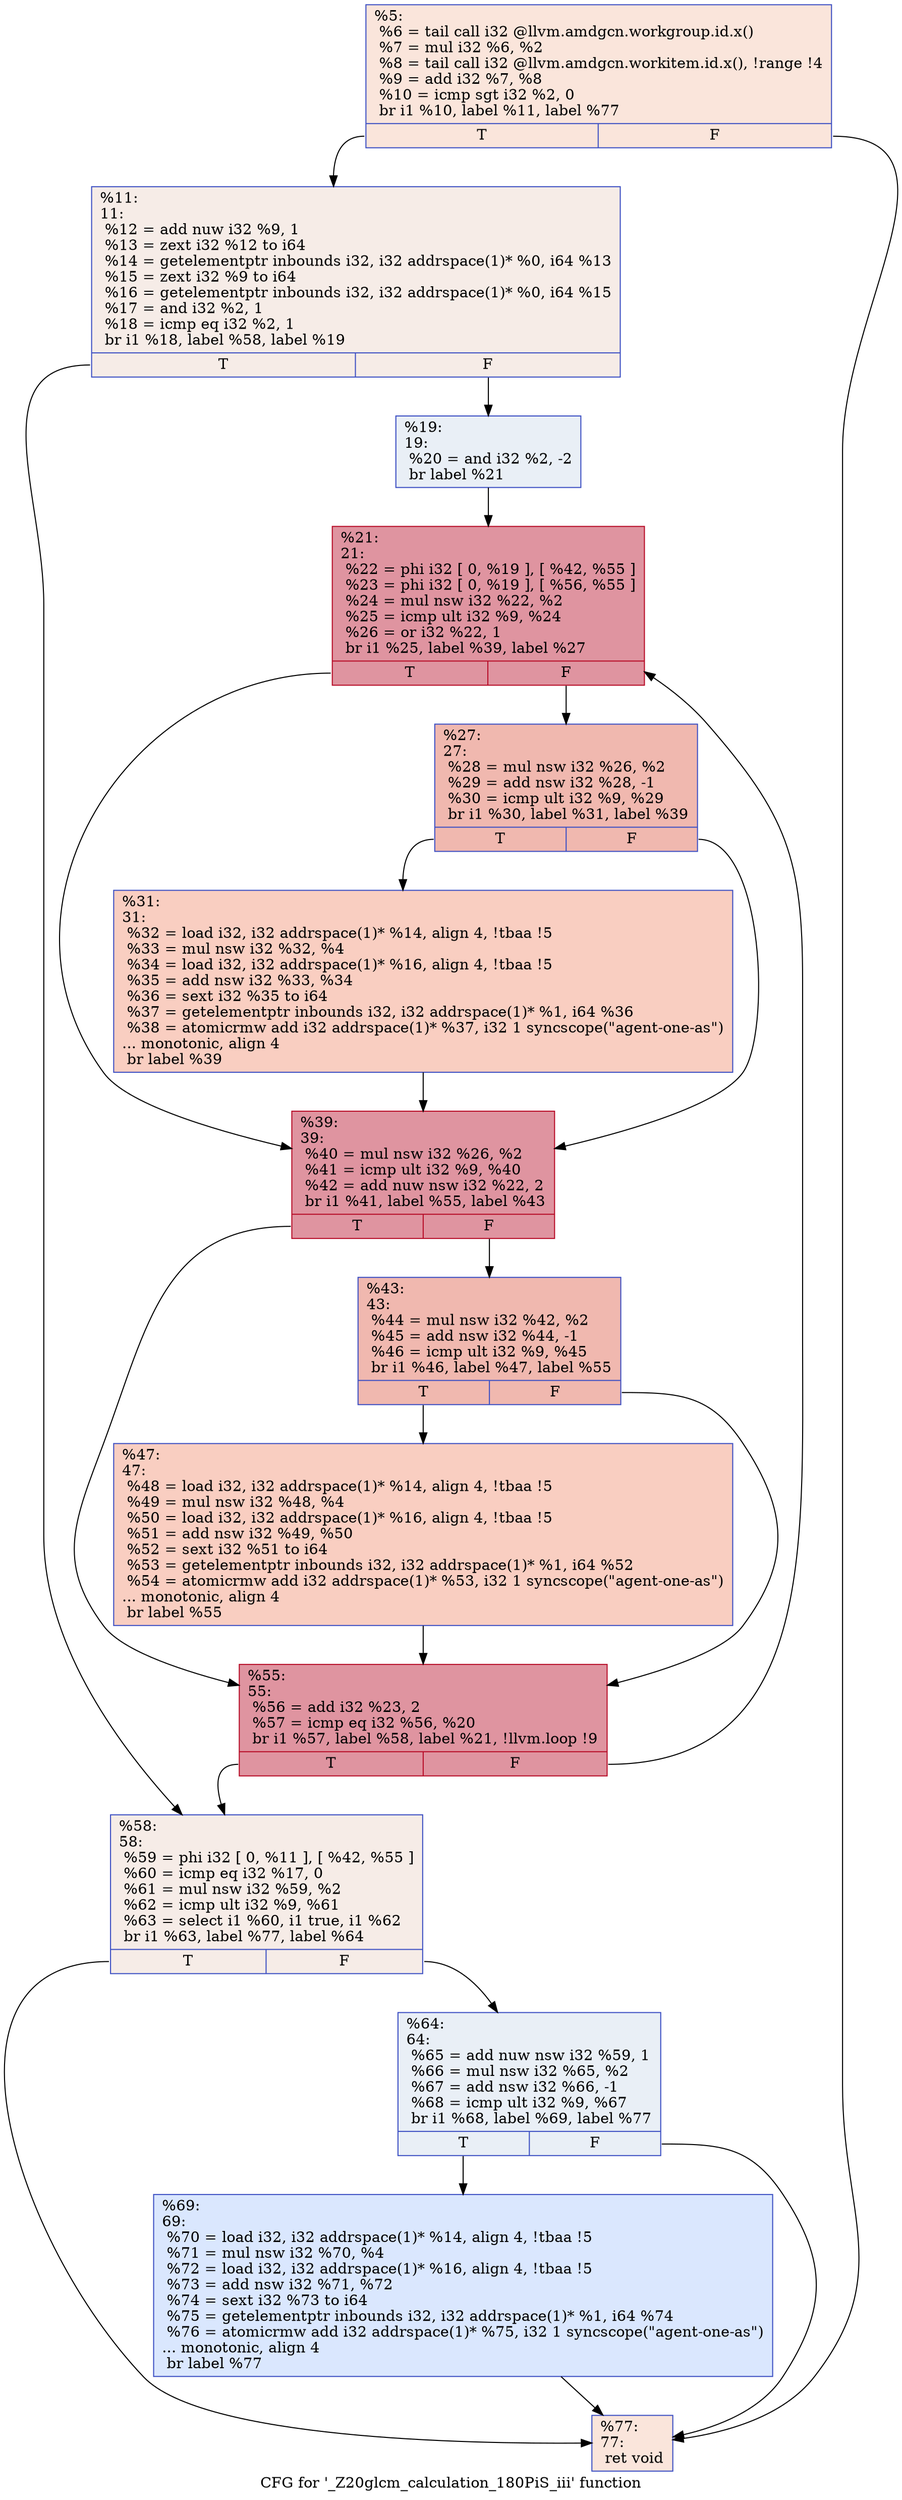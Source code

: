 digraph "CFG for '_Z20glcm_calculation_180PiS_iii' function" {
	label="CFG for '_Z20glcm_calculation_180PiS_iii' function";

	Node0x4e9ba00 [shape=record,color="#3d50c3ff", style=filled, fillcolor="#f4c5ad70",label="{%5:\l  %6 = tail call i32 @llvm.amdgcn.workgroup.id.x()\l  %7 = mul i32 %6, %2\l  %8 = tail call i32 @llvm.amdgcn.workitem.id.x(), !range !4\l  %9 = add i32 %7, %8\l  %10 = icmp sgt i32 %2, 0\l  br i1 %10, label %11, label %77\l|{<s0>T|<s1>F}}"];
	Node0x4e9ba00:s0 -> Node0x4e9ac80;
	Node0x4e9ba00:s1 -> Node0x4e9d200;
	Node0x4e9ac80 [shape=record,color="#3d50c3ff", style=filled, fillcolor="#ead5c970",label="{%11:\l11:                                               \l  %12 = add nuw i32 %9, 1\l  %13 = zext i32 %12 to i64\l  %14 = getelementptr inbounds i32, i32 addrspace(1)* %0, i64 %13\l  %15 = zext i32 %9 to i64\l  %16 = getelementptr inbounds i32, i32 addrspace(1)* %0, i64 %15\l  %17 = and i32 %2, 1\l  %18 = icmp eq i32 %2, 1\l  br i1 %18, label %58, label %19\l|{<s0>T|<s1>F}}"];
	Node0x4e9ac80:s0 -> Node0x4e9d7c0;
	Node0x4e9ac80:s1 -> Node0x4e9d810;
	Node0x4e9d810 [shape=record,color="#3d50c3ff", style=filled, fillcolor="#cedaeb70",label="{%19:\l19:                                               \l  %20 = and i32 %2, -2\l  br label %21\l}"];
	Node0x4e9d810 -> Node0x4e9da10;
	Node0x4e9da10 [shape=record,color="#b70d28ff", style=filled, fillcolor="#b70d2870",label="{%21:\l21:                                               \l  %22 = phi i32 [ 0, %19 ], [ %42, %55 ]\l  %23 = phi i32 [ 0, %19 ], [ %56, %55 ]\l  %24 = mul nsw i32 %22, %2\l  %25 = icmp ult i32 %9, %24\l  %26 = or i32 %22, 1\l  br i1 %25, label %39, label %27\l|{<s0>T|<s1>F}}"];
	Node0x4e9da10:s0 -> Node0x4e9df10;
	Node0x4e9da10:s1 -> Node0x4e9dfa0;
	Node0x4e9dfa0 [shape=record,color="#3d50c3ff", style=filled, fillcolor="#dc5d4a70",label="{%27:\l27:                                               \l  %28 = mul nsw i32 %26, %2\l  %29 = add nsw i32 %28, -1\l  %30 = icmp ult i32 %9, %29\l  br i1 %30, label %31, label %39\l|{<s0>T|<s1>F}}"];
	Node0x4e9dfa0:s0 -> Node0x4e9e2c0;
	Node0x4e9dfa0:s1 -> Node0x4e9df10;
	Node0x4e9e2c0 [shape=record,color="#3d50c3ff", style=filled, fillcolor="#f2907270",label="{%31:\l31:                                               \l  %32 = load i32, i32 addrspace(1)* %14, align 4, !tbaa !5\l  %33 = mul nsw i32 %32, %4\l  %34 = load i32, i32 addrspace(1)* %16, align 4, !tbaa !5\l  %35 = add nsw i32 %33, %34\l  %36 = sext i32 %35 to i64\l  %37 = getelementptr inbounds i32, i32 addrspace(1)* %1, i64 %36\l  %38 = atomicrmw add i32 addrspace(1)* %37, i32 1 syncscope(\"agent-one-as\")\l... monotonic, align 4\l  br label %39\l}"];
	Node0x4e9e2c0 -> Node0x4e9df10;
	Node0x4e9df10 [shape=record,color="#b70d28ff", style=filled, fillcolor="#b70d2870",label="{%39:\l39:                                               \l  %40 = mul nsw i32 %26, %2\l  %41 = icmp ult i32 %9, %40\l  %42 = add nuw nsw i32 %22, 2\l  br i1 %41, label %55, label %43\l|{<s0>T|<s1>F}}"];
	Node0x4e9df10:s0 -> Node0x4e9db00;
	Node0x4e9df10:s1 -> Node0x4e9f200;
	Node0x4e9f200 [shape=record,color="#3d50c3ff", style=filled, fillcolor="#dc5d4a70",label="{%43:\l43:                                               \l  %44 = mul nsw i32 %42, %2\l  %45 = add nsw i32 %44, -1\l  %46 = icmp ult i32 %9, %45\l  br i1 %46, label %47, label %55\l|{<s0>T|<s1>F}}"];
	Node0x4e9f200:s0 -> Node0x4e9f4b0;
	Node0x4e9f200:s1 -> Node0x4e9db00;
	Node0x4e9f4b0 [shape=record,color="#3d50c3ff", style=filled, fillcolor="#f2907270",label="{%47:\l47:                                               \l  %48 = load i32, i32 addrspace(1)* %14, align 4, !tbaa !5\l  %49 = mul nsw i32 %48, %4\l  %50 = load i32, i32 addrspace(1)* %16, align 4, !tbaa !5\l  %51 = add nsw i32 %49, %50\l  %52 = sext i32 %51 to i64\l  %53 = getelementptr inbounds i32, i32 addrspace(1)* %1, i64 %52\l  %54 = atomicrmw add i32 addrspace(1)* %53, i32 1 syncscope(\"agent-one-as\")\l... monotonic, align 4\l  br label %55\l}"];
	Node0x4e9f4b0 -> Node0x4e9db00;
	Node0x4e9db00 [shape=record,color="#b70d28ff", style=filled, fillcolor="#b70d2870",label="{%55:\l55:                                               \l  %56 = add i32 %23, 2\l  %57 = icmp eq i32 %56, %20\l  br i1 %57, label %58, label %21, !llvm.loop !9\l|{<s0>T|<s1>F}}"];
	Node0x4e9db00:s0 -> Node0x4e9d7c0;
	Node0x4e9db00:s1 -> Node0x4e9da10;
	Node0x4e9d7c0 [shape=record,color="#3d50c3ff", style=filled, fillcolor="#ead5c970",label="{%58:\l58:                                               \l  %59 = phi i32 [ 0, %11 ], [ %42, %55 ]\l  %60 = icmp eq i32 %17, 0\l  %61 = mul nsw i32 %59, %2\l  %62 = icmp ult i32 %9, %61\l  %63 = select i1 %60, i1 true, i1 %62\l  br i1 %63, label %77, label %64\l|{<s0>T|<s1>F}}"];
	Node0x4e9d7c0:s0 -> Node0x4e9d200;
	Node0x4e9d7c0:s1 -> Node0x4e9ff20;
	Node0x4e9ff20 [shape=record,color="#3d50c3ff", style=filled, fillcolor="#cedaeb70",label="{%64:\l64:                                               \l  %65 = add nuw nsw i32 %59, 1\l  %66 = mul nsw i32 %65, %2\l  %67 = add nsw i32 %66, -1\l  %68 = icmp ult i32 %9, %67\l  br i1 %68, label %69, label %77\l|{<s0>T|<s1>F}}"];
	Node0x4e9ff20:s0 -> Node0x4e9e710;
	Node0x4e9ff20:s1 -> Node0x4e9d200;
	Node0x4e9e710 [shape=record,color="#3d50c3ff", style=filled, fillcolor="#abc8fd70",label="{%69:\l69:                                               \l  %70 = load i32, i32 addrspace(1)* %14, align 4, !tbaa !5\l  %71 = mul nsw i32 %70, %4\l  %72 = load i32, i32 addrspace(1)* %16, align 4, !tbaa !5\l  %73 = add nsw i32 %71, %72\l  %74 = sext i32 %73 to i64\l  %75 = getelementptr inbounds i32, i32 addrspace(1)* %1, i64 %74\l  %76 = atomicrmw add i32 addrspace(1)* %75, i32 1 syncscope(\"agent-one-as\")\l... monotonic, align 4\l  br label %77\l}"];
	Node0x4e9e710 -> Node0x4e9d200;
	Node0x4e9d200 [shape=record,color="#3d50c3ff", style=filled, fillcolor="#f4c5ad70",label="{%77:\l77:                                               \l  ret void\l}"];
}
